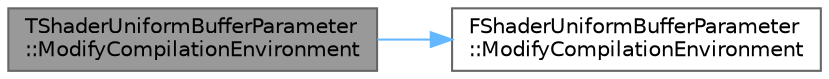 digraph "TShaderUniformBufferParameter::ModifyCompilationEnvironment"
{
 // INTERACTIVE_SVG=YES
 // LATEX_PDF_SIZE
  bgcolor="transparent";
  edge [fontname=Helvetica,fontsize=10,labelfontname=Helvetica,labelfontsize=10];
  node [fontname=Helvetica,fontsize=10,shape=box,height=0.2,width=0.4];
  rankdir="LR";
  Node1 [id="Node000001",label="TShaderUniformBufferParameter\l::ModifyCompilationEnvironment",height=0.2,width=0.4,color="gray40", fillcolor="grey60", style="filled", fontcolor="black",tooltip=" "];
  Node1 -> Node2 [id="edge1_Node000001_Node000002",color="steelblue1",style="solid",tooltip=" "];
  Node2 [id="Node000002",label="FShaderUniformBufferParameter\l::ModifyCompilationEnvironment",height=0.2,width=0.4,color="grey40", fillcolor="white", style="filled",URL="$d2/dc2/classFShaderUniformBufferParameter.html#abb1c64b08358eee6e94247794128f53d",tooltip=" "];
}
